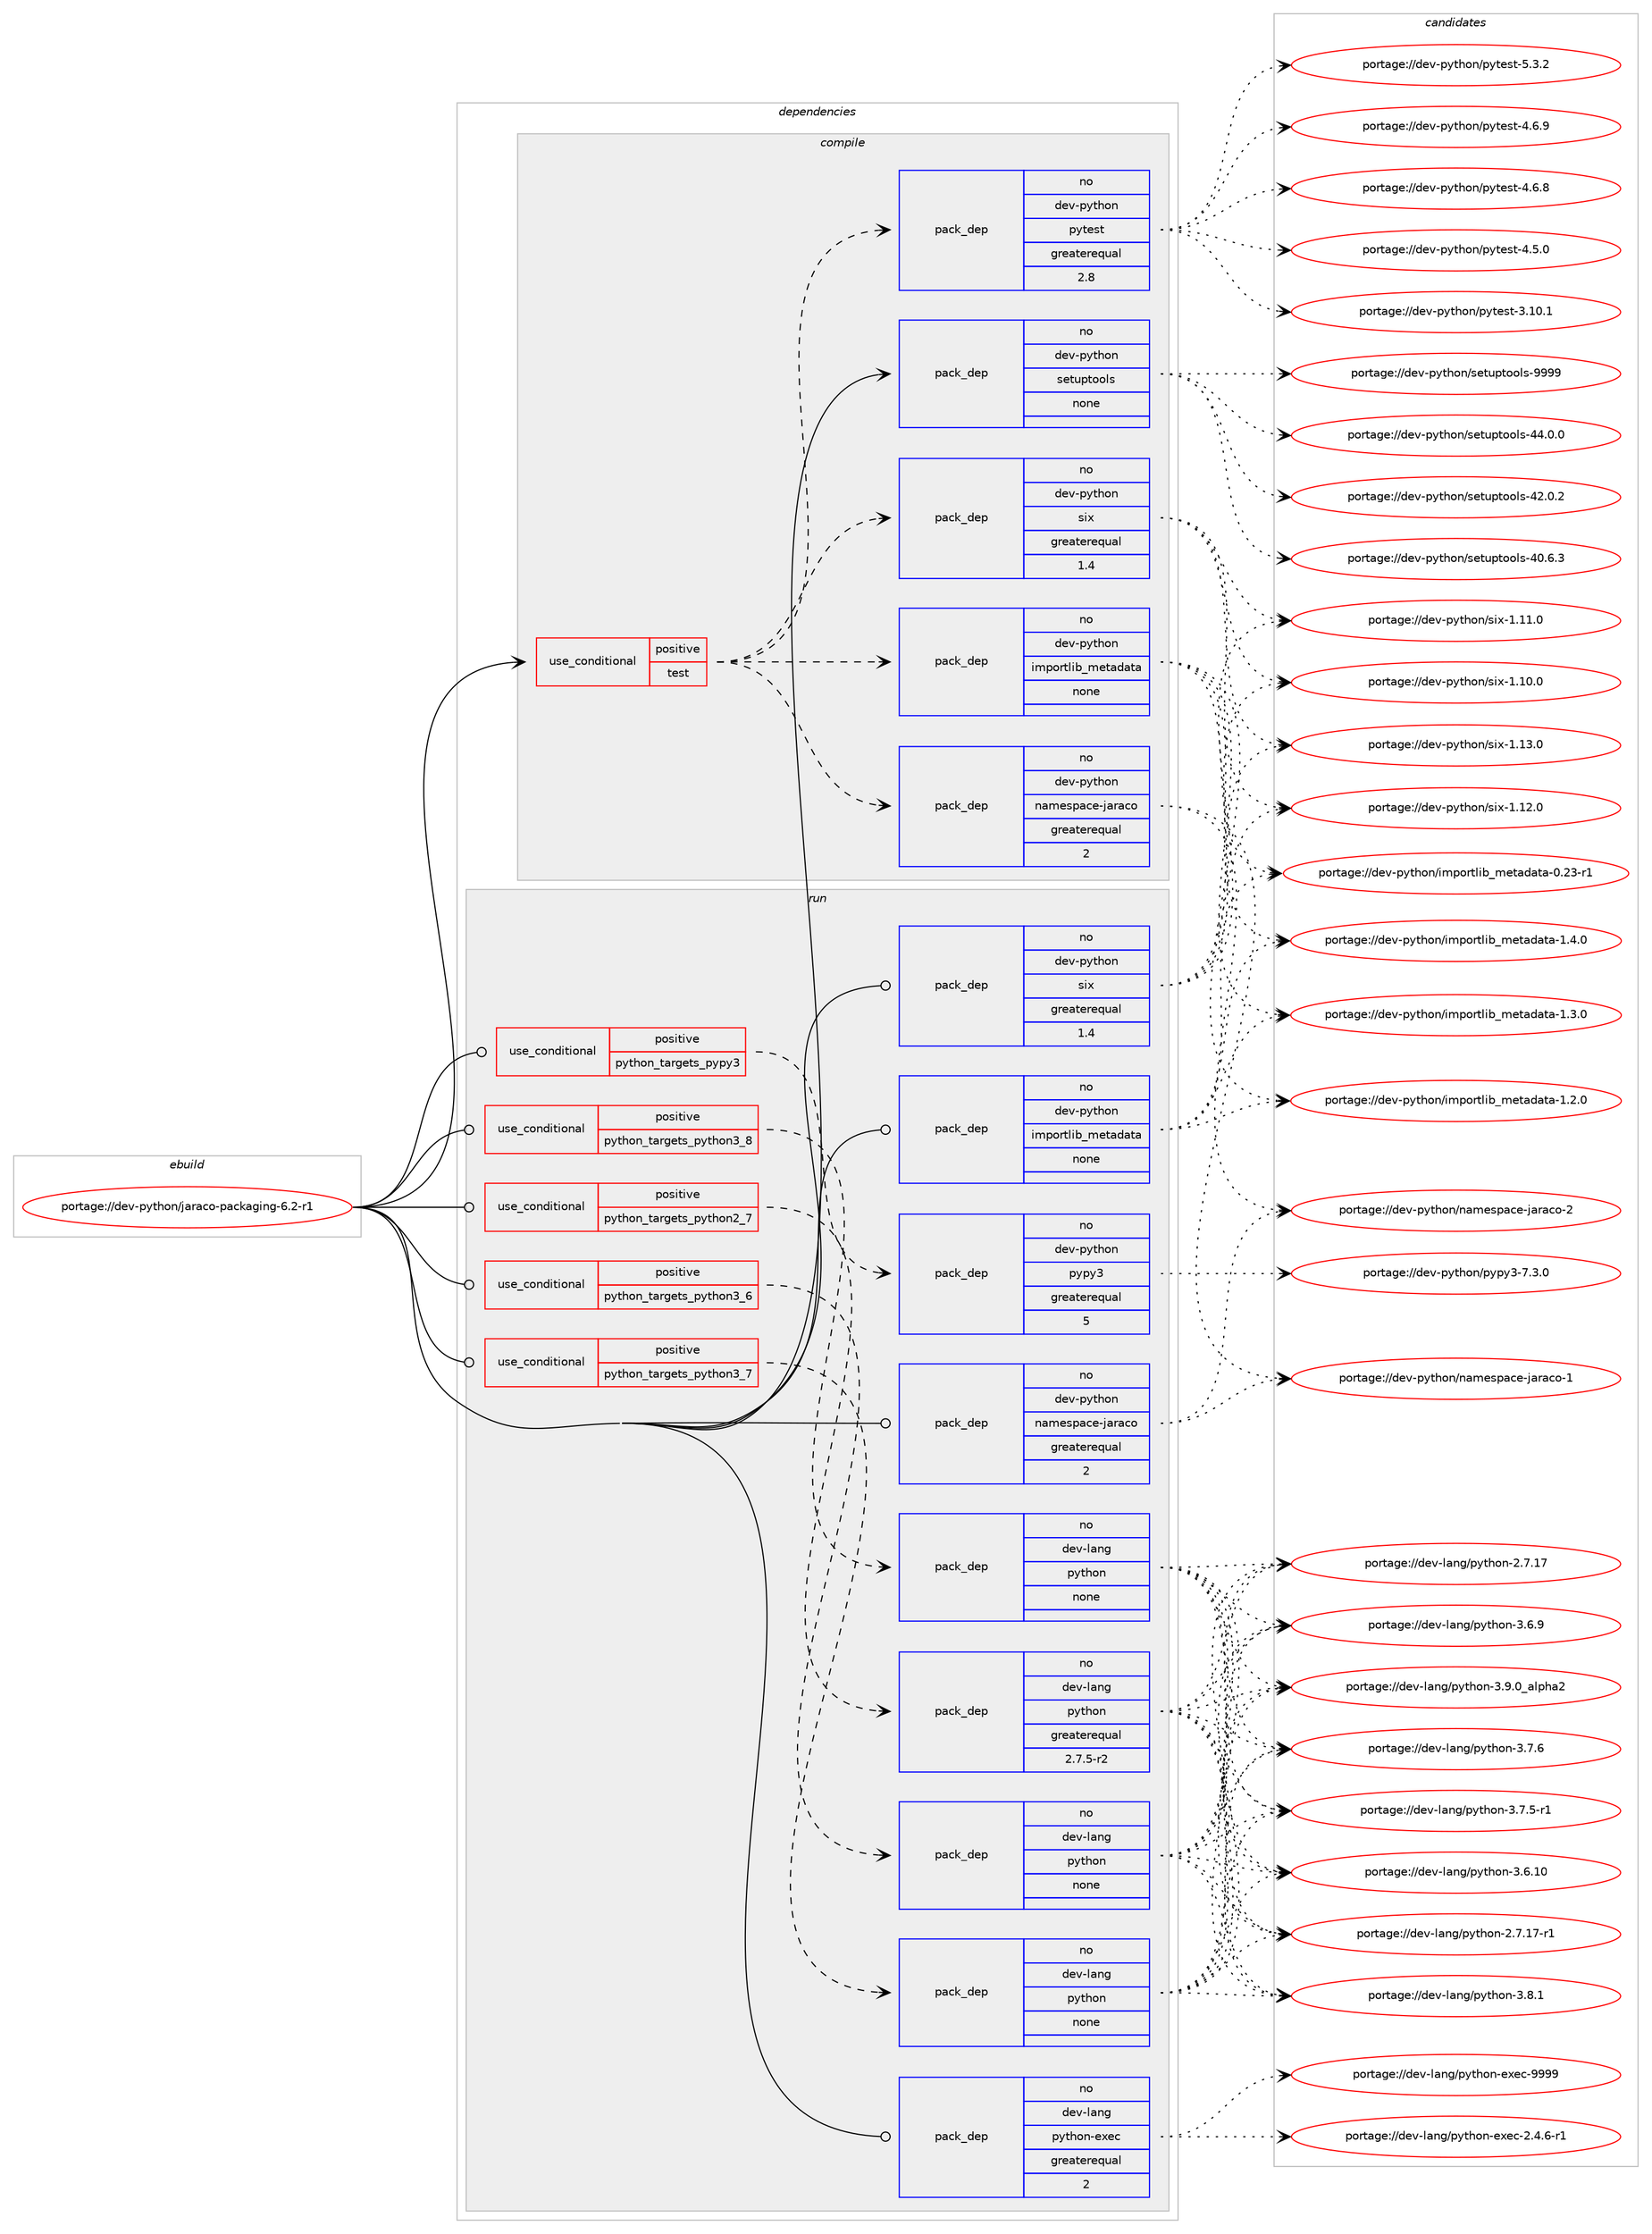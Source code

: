 digraph prolog {

# *************
# Graph options
# *************

newrank=true;
concentrate=true;
compound=true;
graph [rankdir=LR,fontname=Helvetica,fontsize=10,ranksep=1.5];#, ranksep=2.5, nodesep=0.2];
edge  [arrowhead=vee];
node  [fontname=Helvetica,fontsize=10];

# **********
# The ebuild
# **********

subgraph cluster_leftcol {
color=gray;
rank=same;
label=<<i>ebuild</i>>;
id [label="portage://dev-python/jaraco-packaging-6.2-r1", color=red, width=4, href="../dev-python/jaraco-packaging-6.2-r1.svg"];
}

# ****************
# The dependencies
# ****************

subgraph cluster_midcol {
color=gray;
label=<<i>dependencies</i>>;
subgraph cluster_compile {
fillcolor="#eeeeee";
style=filled;
label=<<i>compile</i>>;
subgraph cond114149 {
dependency454477 [label=<<TABLE BORDER="0" CELLBORDER="1" CELLSPACING="0" CELLPADDING="4"><TR><TD ROWSPAN="3" CELLPADDING="10">use_conditional</TD></TR><TR><TD>positive</TD></TR><TR><TD>test</TD></TR></TABLE>>, shape=none, color=red];
subgraph pack335345 {
dependency454478 [label=<<TABLE BORDER="0" CELLBORDER="1" CELLSPACING="0" CELLPADDING="4" WIDTH="220"><TR><TD ROWSPAN="6" CELLPADDING="30">pack_dep</TD></TR><TR><TD WIDTH="110">no</TD></TR><TR><TD>dev-python</TD></TR><TR><TD>importlib_metadata</TD></TR><TR><TD>none</TD></TR><TR><TD></TD></TR></TABLE>>, shape=none, color=blue];
}
dependency454477:e -> dependency454478:w [weight=20,style="dashed",arrowhead="vee"];
subgraph pack335346 {
dependency454479 [label=<<TABLE BORDER="0" CELLBORDER="1" CELLSPACING="0" CELLPADDING="4" WIDTH="220"><TR><TD ROWSPAN="6" CELLPADDING="30">pack_dep</TD></TR><TR><TD WIDTH="110">no</TD></TR><TR><TD>dev-python</TD></TR><TR><TD>namespace-jaraco</TD></TR><TR><TD>greaterequal</TD></TR><TR><TD>2</TD></TR></TABLE>>, shape=none, color=blue];
}
dependency454477:e -> dependency454479:w [weight=20,style="dashed",arrowhead="vee"];
subgraph pack335347 {
dependency454480 [label=<<TABLE BORDER="0" CELLBORDER="1" CELLSPACING="0" CELLPADDING="4" WIDTH="220"><TR><TD ROWSPAN="6" CELLPADDING="30">pack_dep</TD></TR><TR><TD WIDTH="110">no</TD></TR><TR><TD>dev-python</TD></TR><TR><TD>six</TD></TR><TR><TD>greaterequal</TD></TR><TR><TD>1.4</TD></TR></TABLE>>, shape=none, color=blue];
}
dependency454477:e -> dependency454480:w [weight=20,style="dashed",arrowhead="vee"];
subgraph pack335348 {
dependency454481 [label=<<TABLE BORDER="0" CELLBORDER="1" CELLSPACING="0" CELLPADDING="4" WIDTH="220"><TR><TD ROWSPAN="6" CELLPADDING="30">pack_dep</TD></TR><TR><TD WIDTH="110">no</TD></TR><TR><TD>dev-python</TD></TR><TR><TD>pytest</TD></TR><TR><TD>greaterequal</TD></TR><TR><TD>2.8</TD></TR></TABLE>>, shape=none, color=blue];
}
dependency454477:e -> dependency454481:w [weight=20,style="dashed",arrowhead="vee"];
}
id:e -> dependency454477:w [weight=20,style="solid",arrowhead="vee"];
subgraph pack335349 {
dependency454482 [label=<<TABLE BORDER="0" CELLBORDER="1" CELLSPACING="0" CELLPADDING="4" WIDTH="220"><TR><TD ROWSPAN="6" CELLPADDING="30">pack_dep</TD></TR><TR><TD WIDTH="110">no</TD></TR><TR><TD>dev-python</TD></TR><TR><TD>setuptools</TD></TR><TR><TD>none</TD></TR><TR><TD></TD></TR></TABLE>>, shape=none, color=blue];
}
id:e -> dependency454482:w [weight=20,style="solid",arrowhead="vee"];
}
subgraph cluster_compileandrun {
fillcolor="#eeeeee";
style=filled;
label=<<i>compile and run</i>>;
}
subgraph cluster_run {
fillcolor="#eeeeee";
style=filled;
label=<<i>run</i>>;
subgraph cond114150 {
dependency454483 [label=<<TABLE BORDER="0" CELLBORDER="1" CELLSPACING="0" CELLPADDING="4"><TR><TD ROWSPAN="3" CELLPADDING="10">use_conditional</TD></TR><TR><TD>positive</TD></TR><TR><TD>python_targets_pypy3</TD></TR></TABLE>>, shape=none, color=red];
subgraph pack335350 {
dependency454484 [label=<<TABLE BORDER="0" CELLBORDER="1" CELLSPACING="0" CELLPADDING="4" WIDTH="220"><TR><TD ROWSPAN="6" CELLPADDING="30">pack_dep</TD></TR><TR><TD WIDTH="110">no</TD></TR><TR><TD>dev-python</TD></TR><TR><TD>pypy3</TD></TR><TR><TD>greaterequal</TD></TR><TR><TD>5</TD></TR></TABLE>>, shape=none, color=blue];
}
dependency454483:e -> dependency454484:w [weight=20,style="dashed",arrowhead="vee"];
}
id:e -> dependency454483:w [weight=20,style="solid",arrowhead="odot"];
subgraph cond114151 {
dependency454485 [label=<<TABLE BORDER="0" CELLBORDER="1" CELLSPACING="0" CELLPADDING="4"><TR><TD ROWSPAN="3" CELLPADDING="10">use_conditional</TD></TR><TR><TD>positive</TD></TR><TR><TD>python_targets_python2_7</TD></TR></TABLE>>, shape=none, color=red];
subgraph pack335351 {
dependency454486 [label=<<TABLE BORDER="0" CELLBORDER="1" CELLSPACING="0" CELLPADDING="4" WIDTH="220"><TR><TD ROWSPAN="6" CELLPADDING="30">pack_dep</TD></TR><TR><TD WIDTH="110">no</TD></TR><TR><TD>dev-lang</TD></TR><TR><TD>python</TD></TR><TR><TD>greaterequal</TD></TR><TR><TD>2.7.5-r2</TD></TR></TABLE>>, shape=none, color=blue];
}
dependency454485:e -> dependency454486:w [weight=20,style="dashed",arrowhead="vee"];
}
id:e -> dependency454485:w [weight=20,style="solid",arrowhead="odot"];
subgraph cond114152 {
dependency454487 [label=<<TABLE BORDER="0" CELLBORDER="1" CELLSPACING="0" CELLPADDING="4"><TR><TD ROWSPAN="3" CELLPADDING="10">use_conditional</TD></TR><TR><TD>positive</TD></TR><TR><TD>python_targets_python3_6</TD></TR></TABLE>>, shape=none, color=red];
subgraph pack335352 {
dependency454488 [label=<<TABLE BORDER="0" CELLBORDER="1" CELLSPACING="0" CELLPADDING="4" WIDTH="220"><TR><TD ROWSPAN="6" CELLPADDING="30">pack_dep</TD></TR><TR><TD WIDTH="110">no</TD></TR><TR><TD>dev-lang</TD></TR><TR><TD>python</TD></TR><TR><TD>none</TD></TR><TR><TD></TD></TR></TABLE>>, shape=none, color=blue];
}
dependency454487:e -> dependency454488:w [weight=20,style="dashed",arrowhead="vee"];
}
id:e -> dependency454487:w [weight=20,style="solid",arrowhead="odot"];
subgraph cond114153 {
dependency454489 [label=<<TABLE BORDER="0" CELLBORDER="1" CELLSPACING="0" CELLPADDING="4"><TR><TD ROWSPAN="3" CELLPADDING="10">use_conditional</TD></TR><TR><TD>positive</TD></TR><TR><TD>python_targets_python3_7</TD></TR></TABLE>>, shape=none, color=red];
subgraph pack335353 {
dependency454490 [label=<<TABLE BORDER="0" CELLBORDER="1" CELLSPACING="0" CELLPADDING="4" WIDTH="220"><TR><TD ROWSPAN="6" CELLPADDING="30">pack_dep</TD></TR><TR><TD WIDTH="110">no</TD></TR><TR><TD>dev-lang</TD></TR><TR><TD>python</TD></TR><TR><TD>none</TD></TR><TR><TD></TD></TR></TABLE>>, shape=none, color=blue];
}
dependency454489:e -> dependency454490:w [weight=20,style="dashed",arrowhead="vee"];
}
id:e -> dependency454489:w [weight=20,style="solid",arrowhead="odot"];
subgraph cond114154 {
dependency454491 [label=<<TABLE BORDER="0" CELLBORDER="1" CELLSPACING="0" CELLPADDING="4"><TR><TD ROWSPAN="3" CELLPADDING="10">use_conditional</TD></TR><TR><TD>positive</TD></TR><TR><TD>python_targets_python3_8</TD></TR></TABLE>>, shape=none, color=red];
subgraph pack335354 {
dependency454492 [label=<<TABLE BORDER="0" CELLBORDER="1" CELLSPACING="0" CELLPADDING="4" WIDTH="220"><TR><TD ROWSPAN="6" CELLPADDING="30">pack_dep</TD></TR><TR><TD WIDTH="110">no</TD></TR><TR><TD>dev-lang</TD></TR><TR><TD>python</TD></TR><TR><TD>none</TD></TR><TR><TD></TD></TR></TABLE>>, shape=none, color=blue];
}
dependency454491:e -> dependency454492:w [weight=20,style="dashed",arrowhead="vee"];
}
id:e -> dependency454491:w [weight=20,style="solid",arrowhead="odot"];
subgraph pack335355 {
dependency454493 [label=<<TABLE BORDER="0" CELLBORDER="1" CELLSPACING="0" CELLPADDING="4" WIDTH="220"><TR><TD ROWSPAN="6" CELLPADDING="30">pack_dep</TD></TR><TR><TD WIDTH="110">no</TD></TR><TR><TD>dev-lang</TD></TR><TR><TD>python-exec</TD></TR><TR><TD>greaterequal</TD></TR><TR><TD>2</TD></TR></TABLE>>, shape=none, color=blue];
}
id:e -> dependency454493:w [weight=20,style="solid",arrowhead="odot"];
subgraph pack335356 {
dependency454494 [label=<<TABLE BORDER="0" CELLBORDER="1" CELLSPACING="0" CELLPADDING="4" WIDTH="220"><TR><TD ROWSPAN="6" CELLPADDING="30">pack_dep</TD></TR><TR><TD WIDTH="110">no</TD></TR><TR><TD>dev-python</TD></TR><TR><TD>importlib_metadata</TD></TR><TR><TD>none</TD></TR><TR><TD></TD></TR></TABLE>>, shape=none, color=blue];
}
id:e -> dependency454494:w [weight=20,style="solid",arrowhead="odot"];
subgraph pack335357 {
dependency454495 [label=<<TABLE BORDER="0" CELLBORDER="1" CELLSPACING="0" CELLPADDING="4" WIDTH="220"><TR><TD ROWSPAN="6" CELLPADDING="30">pack_dep</TD></TR><TR><TD WIDTH="110">no</TD></TR><TR><TD>dev-python</TD></TR><TR><TD>namespace-jaraco</TD></TR><TR><TD>greaterequal</TD></TR><TR><TD>2</TD></TR></TABLE>>, shape=none, color=blue];
}
id:e -> dependency454495:w [weight=20,style="solid",arrowhead="odot"];
subgraph pack335358 {
dependency454496 [label=<<TABLE BORDER="0" CELLBORDER="1" CELLSPACING="0" CELLPADDING="4" WIDTH="220"><TR><TD ROWSPAN="6" CELLPADDING="30">pack_dep</TD></TR><TR><TD WIDTH="110">no</TD></TR><TR><TD>dev-python</TD></TR><TR><TD>six</TD></TR><TR><TD>greaterequal</TD></TR><TR><TD>1.4</TD></TR></TABLE>>, shape=none, color=blue];
}
id:e -> dependency454496:w [weight=20,style="solid",arrowhead="odot"];
}
}

# **************
# The candidates
# **************

subgraph cluster_choices {
rank=same;
color=gray;
label=<<i>candidates</i>>;

subgraph choice335345 {
color=black;
nodesep=1;
choice10010111845112121116104111110471051091121111141161081059895109101116971009711697454946524648 [label="portage://dev-python/importlib_metadata-1.4.0", color=red, width=4,href="../dev-python/importlib_metadata-1.4.0.svg"];
choice10010111845112121116104111110471051091121111141161081059895109101116971009711697454946514648 [label="portage://dev-python/importlib_metadata-1.3.0", color=red, width=4,href="../dev-python/importlib_metadata-1.3.0.svg"];
choice10010111845112121116104111110471051091121111141161081059895109101116971009711697454946504648 [label="portage://dev-python/importlib_metadata-1.2.0", color=red, width=4,href="../dev-python/importlib_metadata-1.2.0.svg"];
choice1001011184511212111610411111047105109112111114116108105989510910111697100971169745484650514511449 [label="portage://dev-python/importlib_metadata-0.23-r1", color=red, width=4,href="../dev-python/importlib_metadata-0.23-r1.svg"];
dependency454478:e -> choice10010111845112121116104111110471051091121111141161081059895109101116971009711697454946524648:w [style=dotted,weight="100"];
dependency454478:e -> choice10010111845112121116104111110471051091121111141161081059895109101116971009711697454946514648:w [style=dotted,weight="100"];
dependency454478:e -> choice10010111845112121116104111110471051091121111141161081059895109101116971009711697454946504648:w [style=dotted,weight="100"];
dependency454478:e -> choice1001011184511212111610411111047105109112111114116108105989510910111697100971169745484650514511449:w [style=dotted,weight="100"];
}
subgraph choice335346 {
color=black;
nodesep=1;
choice1001011184511212111610411111047110971091011151129799101451069711497991114550 [label="portage://dev-python/namespace-jaraco-2", color=red, width=4,href="../dev-python/namespace-jaraco-2.svg"];
choice1001011184511212111610411111047110971091011151129799101451069711497991114549 [label="portage://dev-python/namespace-jaraco-1", color=red, width=4,href="../dev-python/namespace-jaraco-1.svg"];
dependency454479:e -> choice1001011184511212111610411111047110971091011151129799101451069711497991114550:w [style=dotted,weight="100"];
dependency454479:e -> choice1001011184511212111610411111047110971091011151129799101451069711497991114549:w [style=dotted,weight="100"];
}
subgraph choice335347 {
color=black;
nodesep=1;
choice100101118451121211161041111104711510512045494649514648 [label="portage://dev-python/six-1.13.0", color=red, width=4,href="../dev-python/six-1.13.0.svg"];
choice100101118451121211161041111104711510512045494649504648 [label="portage://dev-python/six-1.12.0", color=red, width=4,href="../dev-python/six-1.12.0.svg"];
choice100101118451121211161041111104711510512045494649494648 [label="portage://dev-python/six-1.11.0", color=red, width=4,href="../dev-python/six-1.11.0.svg"];
choice100101118451121211161041111104711510512045494649484648 [label="portage://dev-python/six-1.10.0", color=red, width=4,href="../dev-python/six-1.10.0.svg"];
dependency454480:e -> choice100101118451121211161041111104711510512045494649514648:w [style=dotted,weight="100"];
dependency454480:e -> choice100101118451121211161041111104711510512045494649504648:w [style=dotted,weight="100"];
dependency454480:e -> choice100101118451121211161041111104711510512045494649494648:w [style=dotted,weight="100"];
dependency454480:e -> choice100101118451121211161041111104711510512045494649484648:w [style=dotted,weight="100"];
}
subgraph choice335348 {
color=black;
nodesep=1;
choice1001011184511212111610411111047112121116101115116455346514650 [label="portage://dev-python/pytest-5.3.2", color=red, width=4,href="../dev-python/pytest-5.3.2.svg"];
choice1001011184511212111610411111047112121116101115116455246544657 [label="portage://dev-python/pytest-4.6.9", color=red, width=4,href="../dev-python/pytest-4.6.9.svg"];
choice1001011184511212111610411111047112121116101115116455246544656 [label="portage://dev-python/pytest-4.6.8", color=red, width=4,href="../dev-python/pytest-4.6.8.svg"];
choice1001011184511212111610411111047112121116101115116455246534648 [label="portage://dev-python/pytest-4.5.0", color=red, width=4,href="../dev-python/pytest-4.5.0.svg"];
choice100101118451121211161041111104711212111610111511645514649484649 [label="portage://dev-python/pytest-3.10.1", color=red, width=4,href="../dev-python/pytest-3.10.1.svg"];
dependency454481:e -> choice1001011184511212111610411111047112121116101115116455346514650:w [style=dotted,weight="100"];
dependency454481:e -> choice1001011184511212111610411111047112121116101115116455246544657:w [style=dotted,weight="100"];
dependency454481:e -> choice1001011184511212111610411111047112121116101115116455246544656:w [style=dotted,weight="100"];
dependency454481:e -> choice1001011184511212111610411111047112121116101115116455246534648:w [style=dotted,weight="100"];
dependency454481:e -> choice100101118451121211161041111104711212111610111511645514649484649:w [style=dotted,weight="100"];
}
subgraph choice335349 {
color=black;
nodesep=1;
choice10010111845112121116104111110471151011161171121161111111081154557575757 [label="portage://dev-python/setuptools-9999", color=red, width=4,href="../dev-python/setuptools-9999.svg"];
choice100101118451121211161041111104711510111611711211611111110811545525246484648 [label="portage://dev-python/setuptools-44.0.0", color=red, width=4,href="../dev-python/setuptools-44.0.0.svg"];
choice100101118451121211161041111104711510111611711211611111110811545525046484650 [label="portage://dev-python/setuptools-42.0.2", color=red, width=4,href="../dev-python/setuptools-42.0.2.svg"];
choice100101118451121211161041111104711510111611711211611111110811545524846544651 [label="portage://dev-python/setuptools-40.6.3", color=red, width=4,href="../dev-python/setuptools-40.6.3.svg"];
dependency454482:e -> choice10010111845112121116104111110471151011161171121161111111081154557575757:w [style=dotted,weight="100"];
dependency454482:e -> choice100101118451121211161041111104711510111611711211611111110811545525246484648:w [style=dotted,weight="100"];
dependency454482:e -> choice100101118451121211161041111104711510111611711211611111110811545525046484650:w [style=dotted,weight="100"];
dependency454482:e -> choice100101118451121211161041111104711510111611711211611111110811545524846544651:w [style=dotted,weight="100"];
}
subgraph choice335350 {
color=black;
nodesep=1;
choice100101118451121211161041111104711212111212151455546514648 [label="portage://dev-python/pypy3-7.3.0", color=red, width=4,href="../dev-python/pypy3-7.3.0.svg"];
dependency454484:e -> choice100101118451121211161041111104711212111212151455546514648:w [style=dotted,weight="100"];
}
subgraph choice335351 {
color=black;
nodesep=1;
choice10010111845108971101034711212111610411111045514657464895971081121049750 [label="portage://dev-lang/python-3.9.0_alpha2", color=red, width=4,href="../dev-lang/python-3.9.0_alpha2.svg"];
choice100101118451089711010347112121116104111110455146564649 [label="portage://dev-lang/python-3.8.1", color=red, width=4,href="../dev-lang/python-3.8.1.svg"];
choice100101118451089711010347112121116104111110455146554654 [label="portage://dev-lang/python-3.7.6", color=red, width=4,href="../dev-lang/python-3.7.6.svg"];
choice1001011184510897110103471121211161041111104551465546534511449 [label="portage://dev-lang/python-3.7.5-r1", color=red, width=4,href="../dev-lang/python-3.7.5-r1.svg"];
choice100101118451089711010347112121116104111110455146544657 [label="portage://dev-lang/python-3.6.9", color=red, width=4,href="../dev-lang/python-3.6.9.svg"];
choice10010111845108971101034711212111610411111045514654464948 [label="portage://dev-lang/python-3.6.10", color=red, width=4,href="../dev-lang/python-3.6.10.svg"];
choice100101118451089711010347112121116104111110455046554649554511449 [label="portage://dev-lang/python-2.7.17-r1", color=red, width=4,href="../dev-lang/python-2.7.17-r1.svg"];
choice10010111845108971101034711212111610411111045504655464955 [label="portage://dev-lang/python-2.7.17", color=red, width=4,href="../dev-lang/python-2.7.17.svg"];
dependency454486:e -> choice10010111845108971101034711212111610411111045514657464895971081121049750:w [style=dotted,weight="100"];
dependency454486:e -> choice100101118451089711010347112121116104111110455146564649:w [style=dotted,weight="100"];
dependency454486:e -> choice100101118451089711010347112121116104111110455146554654:w [style=dotted,weight="100"];
dependency454486:e -> choice1001011184510897110103471121211161041111104551465546534511449:w [style=dotted,weight="100"];
dependency454486:e -> choice100101118451089711010347112121116104111110455146544657:w [style=dotted,weight="100"];
dependency454486:e -> choice10010111845108971101034711212111610411111045514654464948:w [style=dotted,weight="100"];
dependency454486:e -> choice100101118451089711010347112121116104111110455046554649554511449:w [style=dotted,weight="100"];
dependency454486:e -> choice10010111845108971101034711212111610411111045504655464955:w [style=dotted,weight="100"];
}
subgraph choice335352 {
color=black;
nodesep=1;
choice10010111845108971101034711212111610411111045514657464895971081121049750 [label="portage://dev-lang/python-3.9.0_alpha2", color=red, width=4,href="../dev-lang/python-3.9.0_alpha2.svg"];
choice100101118451089711010347112121116104111110455146564649 [label="portage://dev-lang/python-3.8.1", color=red, width=4,href="../dev-lang/python-3.8.1.svg"];
choice100101118451089711010347112121116104111110455146554654 [label="portage://dev-lang/python-3.7.6", color=red, width=4,href="../dev-lang/python-3.7.6.svg"];
choice1001011184510897110103471121211161041111104551465546534511449 [label="portage://dev-lang/python-3.7.5-r1", color=red, width=4,href="../dev-lang/python-3.7.5-r1.svg"];
choice100101118451089711010347112121116104111110455146544657 [label="portage://dev-lang/python-3.6.9", color=red, width=4,href="../dev-lang/python-3.6.9.svg"];
choice10010111845108971101034711212111610411111045514654464948 [label="portage://dev-lang/python-3.6.10", color=red, width=4,href="../dev-lang/python-3.6.10.svg"];
choice100101118451089711010347112121116104111110455046554649554511449 [label="portage://dev-lang/python-2.7.17-r1", color=red, width=4,href="../dev-lang/python-2.7.17-r1.svg"];
choice10010111845108971101034711212111610411111045504655464955 [label="portage://dev-lang/python-2.7.17", color=red, width=4,href="../dev-lang/python-2.7.17.svg"];
dependency454488:e -> choice10010111845108971101034711212111610411111045514657464895971081121049750:w [style=dotted,weight="100"];
dependency454488:e -> choice100101118451089711010347112121116104111110455146564649:w [style=dotted,weight="100"];
dependency454488:e -> choice100101118451089711010347112121116104111110455146554654:w [style=dotted,weight="100"];
dependency454488:e -> choice1001011184510897110103471121211161041111104551465546534511449:w [style=dotted,weight="100"];
dependency454488:e -> choice100101118451089711010347112121116104111110455146544657:w [style=dotted,weight="100"];
dependency454488:e -> choice10010111845108971101034711212111610411111045514654464948:w [style=dotted,weight="100"];
dependency454488:e -> choice100101118451089711010347112121116104111110455046554649554511449:w [style=dotted,weight="100"];
dependency454488:e -> choice10010111845108971101034711212111610411111045504655464955:w [style=dotted,weight="100"];
}
subgraph choice335353 {
color=black;
nodesep=1;
choice10010111845108971101034711212111610411111045514657464895971081121049750 [label="portage://dev-lang/python-3.9.0_alpha2", color=red, width=4,href="../dev-lang/python-3.9.0_alpha2.svg"];
choice100101118451089711010347112121116104111110455146564649 [label="portage://dev-lang/python-3.8.1", color=red, width=4,href="../dev-lang/python-3.8.1.svg"];
choice100101118451089711010347112121116104111110455146554654 [label="portage://dev-lang/python-3.7.6", color=red, width=4,href="../dev-lang/python-3.7.6.svg"];
choice1001011184510897110103471121211161041111104551465546534511449 [label="portage://dev-lang/python-3.7.5-r1", color=red, width=4,href="../dev-lang/python-3.7.5-r1.svg"];
choice100101118451089711010347112121116104111110455146544657 [label="portage://dev-lang/python-3.6.9", color=red, width=4,href="../dev-lang/python-3.6.9.svg"];
choice10010111845108971101034711212111610411111045514654464948 [label="portage://dev-lang/python-3.6.10", color=red, width=4,href="../dev-lang/python-3.6.10.svg"];
choice100101118451089711010347112121116104111110455046554649554511449 [label="portage://dev-lang/python-2.7.17-r1", color=red, width=4,href="../dev-lang/python-2.7.17-r1.svg"];
choice10010111845108971101034711212111610411111045504655464955 [label="portage://dev-lang/python-2.7.17", color=red, width=4,href="../dev-lang/python-2.7.17.svg"];
dependency454490:e -> choice10010111845108971101034711212111610411111045514657464895971081121049750:w [style=dotted,weight="100"];
dependency454490:e -> choice100101118451089711010347112121116104111110455146564649:w [style=dotted,weight="100"];
dependency454490:e -> choice100101118451089711010347112121116104111110455146554654:w [style=dotted,weight="100"];
dependency454490:e -> choice1001011184510897110103471121211161041111104551465546534511449:w [style=dotted,weight="100"];
dependency454490:e -> choice100101118451089711010347112121116104111110455146544657:w [style=dotted,weight="100"];
dependency454490:e -> choice10010111845108971101034711212111610411111045514654464948:w [style=dotted,weight="100"];
dependency454490:e -> choice100101118451089711010347112121116104111110455046554649554511449:w [style=dotted,weight="100"];
dependency454490:e -> choice10010111845108971101034711212111610411111045504655464955:w [style=dotted,weight="100"];
}
subgraph choice335354 {
color=black;
nodesep=1;
choice10010111845108971101034711212111610411111045514657464895971081121049750 [label="portage://dev-lang/python-3.9.0_alpha2", color=red, width=4,href="../dev-lang/python-3.9.0_alpha2.svg"];
choice100101118451089711010347112121116104111110455146564649 [label="portage://dev-lang/python-3.8.1", color=red, width=4,href="../dev-lang/python-3.8.1.svg"];
choice100101118451089711010347112121116104111110455146554654 [label="portage://dev-lang/python-3.7.6", color=red, width=4,href="../dev-lang/python-3.7.6.svg"];
choice1001011184510897110103471121211161041111104551465546534511449 [label="portage://dev-lang/python-3.7.5-r1", color=red, width=4,href="../dev-lang/python-3.7.5-r1.svg"];
choice100101118451089711010347112121116104111110455146544657 [label="portage://dev-lang/python-3.6.9", color=red, width=4,href="../dev-lang/python-3.6.9.svg"];
choice10010111845108971101034711212111610411111045514654464948 [label="portage://dev-lang/python-3.6.10", color=red, width=4,href="../dev-lang/python-3.6.10.svg"];
choice100101118451089711010347112121116104111110455046554649554511449 [label="portage://dev-lang/python-2.7.17-r1", color=red, width=4,href="../dev-lang/python-2.7.17-r1.svg"];
choice10010111845108971101034711212111610411111045504655464955 [label="portage://dev-lang/python-2.7.17", color=red, width=4,href="../dev-lang/python-2.7.17.svg"];
dependency454492:e -> choice10010111845108971101034711212111610411111045514657464895971081121049750:w [style=dotted,weight="100"];
dependency454492:e -> choice100101118451089711010347112121116104111110455146564649:w [style=dotted,weight="100"];
dependency454492:e -> choice100101118451089711010347112121116104111110455146554654:w [style=dotted,weight="100"];
dependency454492:e -> choice1001011184510897110103471121211161041111104551465546534511449:w [style=dotted,weight="100"];
dependency454492:e -> choice100101118451089711010347112121116104111110455146544657:w [style=dotted,weight="100"];
dependency454492:e -> choice10010111845108971101034711212111610411111045514654464948:w [style=dotted,weight="100"];
dependency454492:e -> choice100101118451089711010347112121116104111110455046554649554511449:w [style=dotted,weight="100"];
dependency454492:e -> choice10010111845108971101034711212111610411111045504655464955:w [style=dotted,weight="100"];
}
subgraph choice335355 {
color=black;
nodesep=1;
choice10010111845108971101034711212111610411111045101120101994557575757 [label="portage://dev-lang/python-exec-9999", color=red, width=4,href="../dev-lang/python-exec-9999.svg"];
choice10010111845108971101034711212111610411111045101120101994550465246544511449 [label="portage://dev-lang/python-exec-2.4.6-r1", color=red, width=4,href="../dev-lang/python-exec-2.4.6-r1.svg"];
dependency454493:e -> choice10010111845108971101034711212111610411111045101120101994557575757:w [style=dotted,weight="100"];
dependency454493:e -> choice10010111845108971101034711212111610411111045101120101994550465246544511449:w [style=dotted,weight="100"];
}
subgraph choice335356 {
color=black;
nodesep=1;
choice10010111845112121116104111110471051091121111141161081059895109101116971009711697454946524648 [label="portage://dev-python/importlib_metadata-1.4.0", color=red, width=4,href="../dev-python/importlib_metadata-1.4.0.svg"];
choice10010111845112121116104111110471051091121111141161081059895109101116971009711697454946514648 [label="portage://dev-python/importlib_metadata-1.3.0", color=red, width=4,href="../dev-python/importlib_metadata-1.3.0.svg"];
choice10010111845112121116104111110471051091121111141161081059895109101116971009711697454946504648 [label="portage://dev-python/importlib_metadata-1.2.0", color=red, width=4,href="../dev-python/importlib_metadata-1.2.0.svg"];
choice1001011184511212111610411111047105109112111114116108105989510910111697100971169745484650514511449 [label="portage://dev-python/importlib_metadata-0.23-r1", color=red, width=4,href="../dev-python/importlib_metadata-0.23-r1.svg"];
dependency454494:e -> choice10010111845112121116104111110471051091121111141161081059895109101116971009711697454946524648:w [style=dotted,weight="100"];
dependency454494:e -> choice10010111845112121116104111110471051091121111141161081059895109101116971009711697454946514648:w [style=dotted,weight="100"];
dependency454494:e -> choice10010111845112121116104111110471051091121111141161081059895109101116971009711697454946504648:w [style=dotted,weight="100"];
dependency454494:e -> choice1001011184511212111610411111047105109112111114116108105989510910111697100971169745484650514511449:w [style=dotted,weight="100"];
}
subgraph choice335357 {
color=black;
nodesep=1;
choice1001011184511212111610411111047110971091011151129799101451069711497991114550 [label="portage://dev-python/namespace-jaraco-2", color=red, width=4,href="../dev-python/namespace-jaraco-2.svg"];
choice1001011184511212111610411111047110971091011151129799101451069711497991114549 [label="portage://dev-python/namespace-jaraco-1", color=red, width=4,href="../dev-python/namespace-jaraco-1.svg"];
dependency454495:e -> choice1001011184511212111610411111047110971091011151129799101451069711497991114550:w [style=dotted,weight="100"];
dependency454495:e -> choice1001011184511212111610411111047110971091011151129799101451069711497991114549:w [style=dotted,weight="100"];
}
subgraph choice335358 {
color=black;
nodesep=1;
choice100101118451121211161041111104711510512045494649514648 [label="portage://dev-python/six-1.13.0", color=red, width=4,href="../dev-python/six-1.13.0.svg"];
choice100101118451121211161041111104711510512045494649504648 [label="portage://dev-python/six-1.12.0", color=red, width=4,href="../dev-python/six-1.12.0.svg"];
choice100101118451121211161041111104711510512045494649494648 [label="portage://dev-python/six-1.11.0", color=red, width=4,href="../dev-python/six-1.11.0.svg"];
choice100101118451121211161041111104711510512045494649484648 [label="portage://dev-python/six-1.10.0", color=red, width=4,href="../dev-python/six-1.10.0.svg"];
dependency454496:e -> choice100101118451121211161041111104711510512045494649514648:w [style=dotted,weight="100"];
dependency454496:e -> choice100101118451121211161041111104711510512045494649504648:w [style=dotted,weight="100"];
dependency454496:e -> choice100101118451121211161041111104711510512045494649494648:w [style=dotted,weight="100"];
dependency454496:e -> choice100101118451121211161041111104711510512045494649484648:w [style=dotted,weight="100"];
}
}

}

